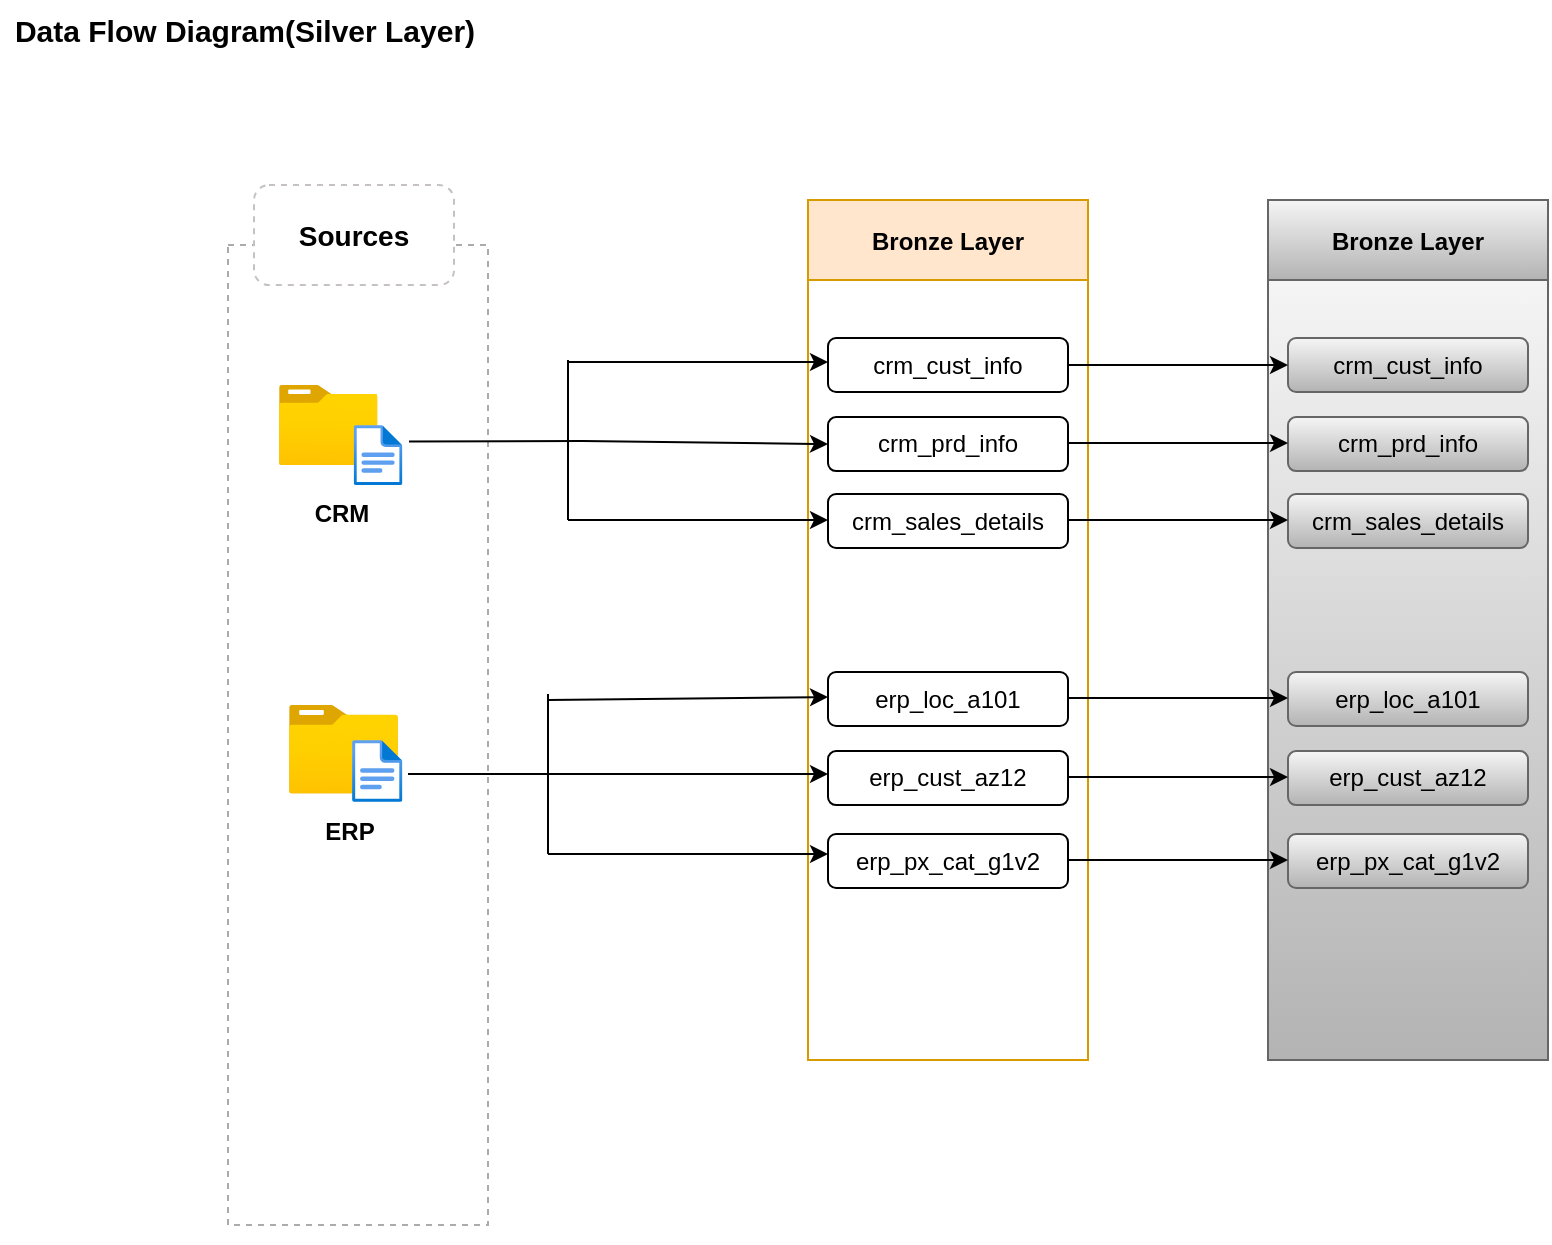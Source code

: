 <mxfile version="27.0.9">
  <diagram name="Page-1" id="m5X9Ndlb4C0uwIu__Fkk">
    <mxGraphModel dx="510" dy="611" grid="1" gridSize="10" guides="1" tooltips="1" connect="1" arrows="1" fold="1" page="1" pageScale="1" pageWidth="850" pageHeight="1100" math="0" shadow="0">
      <root>
        <mxCell id="0" />
        <mxCell id="1" parent="0" />
        <mxCell id="iRyP6-jP_q9jGBDrqHdK-1" value="" style="rounded=0;whiteSpace=wrap;html=1;fillColor=none;dashed=1;strokeColor=light-dark(#ababab, #ededed);" parent="1" vertex="1">
          <mxGeometry x="150" y="142.56" width="130" height="490" as="geometry" />
        </mxCell>
        <mxCell id="iRyP6-jP_q9jGBDrqHdK-2" value="&lt;font&gt;&lt;b style=&quot;&quot;&gt;Sources&lt;/b&gt;&lt;/font&gt;" style="rounded=1;whiteSpace=wrap;html=1;dashed=1;strokeColor=light-dark(#c7c2c2, #ededed);fontSize=14;" parent="1" vertex="1">
          <mxGeometry x="163" y="112.56" width="100" height="50" as="geometry" />
        </mxCell>
        <mxCell id="iRyP6-jP_q9jGBDrqHdK-7" value="&lt;b&gt;&lt;font style=&quot;font-size: 12px;&quot;&gt;Bronze Layer&lt;/font&gt;&lt;/b&gt;" style="rounded=0;whiteSpace=wrap;html=1;fillColor=#ffe6cc;strokeColor=#d79b00;fontSize=14;" parent="1" vertex="1">
          <mxGeometry x="440" y="120" width="140" height="40" as="geometry" />
        </mxCell>
        <mxCell id="iRyP6-jP_q9jGBDrqHdK-8" value="" style="rounded=0;whiteSpace=wrap;html=1;fillColor=none;strokeColor=#d79b00;" parent="1" vertex="1">
          <mxGeometry x="440" y="160" width="140" height="390" as="geometry" />
        </mxCell>
        <mxCell id="iRyP6-jP_q9jGBDrqHdK-15" value="" style="image;aspect=fixed;html=1;points=[];align=center;fontSize=12;image=img/lib/azure2/general/Folder_Blank.svg;" parent="1" vertex="1">
          <mxGeometry x="175.5" y="212.56" width="49.29" height="40" as="geometry" />
        </mxCell>
        <mxCell id="iRyP6-jP_q9jGBDrqHdK-16" value="" style="image;aspect=fixed;html=1;points=[];align=center;fontSize=12;image=img/lib/azure2/general/File.svg;" parent="1" vertex="1">
          <mxGeometry x="212.85" y="232.56" width="24.35" height="30" as="geometry" />
        </mxCell>
        <mxCell id="iRyP6-jP_q9jGBDrqHdK-17" value="CRM" style="text;html=1;align=center;verticalAlign=middle;whiteSpace=wrap;rounded=0;fontStyle=1" parent="1" vertex="1">
          <mxGeometry x="175.7" y="262.56" width="61.5" height="29" as="geometry" />
        </mxCell>
        <mxCell id="iRyP6-jP_q9jGBDrqHdK-18" value="" style="image;aspect=fixed;html=1;points=[];align=center;fontSize=12;image=img/lib/azure2/general/Folder_Blank.svg;" parent="1" vertex="1">
          <mxGeometry x="180.5" y="372.56" width="54.5" height="44.23" as="geometry" />
        </mxCell>
        <mxCell id="iRyP6-jP_q9jGBDrqHdK-19" value="" style="image;aspect=fixed;html=1;points=[];align=center;fontSize=12;image=img/lib/azure2/general/File.svg;" parent="1" vertex="1">
          <mxGeometry x="212.04" y="390" width="25.16" height="31" as="geometry" />
        </mxCell>
        <mxCell id="iRyP6-jP_q9jGBDrqHdK-20" value="ERP" style="text;html=1;align=center;verticalAlign=middle;whiteSpace=wrap;rounded=0;fontStyle=1" parent="1" vertex="1">
          <mxGeometry x="180.5" y="421" width="60" height="30" as="geometry" />
        </mxCell>
        <mxCell id="jI-nzRKR6AHuLzBKIUge-7" value="" style="edgeStyle=orthogonalEdgeStyle;rounded=0;orthogonalLoop=1;jettySize=auto;html=1;" parent="1" edge="1">
          <mxGeometry relative="1" as="geometry">
            <mxPoint x="510" y="236.12" as="targetPoint" />
          </mxGeometry>
        </mxCell>
        <mxCell id="iRyP6-jP_q9jGBDrqHdK-52" value="&lt;font style=&quot;font-size: 15px;&quot;&gt;&lt;b&gt;Data Flow Diagram(Silver Layer)&lt;/b&gt;&lt;/font&gt;" style="text;html=1;align=center;verticalAlign=middle;whiteSpace=wrap;rounded=0;" parent="1" vertex="1">
          <mxGeometry x="36.85" y="20" width="243.15" height="30" as="geometry" />
        </mxCell>
        <mxCell id="jI-nzRKR6AHuLzBKIUge-1" style="edgeStyle=orthogonalEdgeStyle;rounded=0;orthogonalLoop=1;jettySize=auto;html=1;exitX=0.5;exitY=1;exitDx=0;exitDy=0;" parent="1" source="iRyP6-jP_q9jGBDrqHdK-1" target="iRyP6-jP_q9jGBDrqHdK-1" edge="1">
          <mxGeometry relative="1" as="geometry" />
        </mxCell>
        <mxCell id="jI-nzRKR6AHuLzBKIUge-4" style="edgeStyle=orthogonalEdgeStyle;rounded=0;orthogonalLoop=1;jettySize=auto;html=1;exitX=0.5;exitY=1;exitDx=0;exitDy=0;" parent="1" source="iRyP6-jP_q9jGBDrqHdK-1" target="iRyP6-jP_q9jGBDrqHdK-1" edge="1">
          <mxGeometry relative="1" as="geometry" />
        </mxCell>
        <mxCell id="jI-nzRKR6AHuLzBKIUge-8" value="crm_cust_info" style="rounded=1;whiteSpace=wrap;html=1;" parent="1" vertex="1">
          <mxGeometry x="450" y="189" width="120" height="27" as="geometry" />
        </mxCell>
        <mxCell id="jI-nzRKR6AHuLzBKIUge-9" value="crm_prd_info" style="rounded=1;whiteSpace=wrap;html=1;" parent="1" vertex="1">
          <mxGeometry x="450" y="228.56" width="120" height="27" as="geometry" />
        </mxCell>
        <mxCell id="jI-nzRKR6AHuLzBKIUge-10" value="crm_sales_details" style="rounded=1;whiteSpace=wrap;html=1;" parent="1" vertex="1">
          <mxGeometry x="450" y="267" width="120" height="27" as="geometry" />
        </mxCell>
        <mxCell id="jI-nzRKR6AHuLzBKIUge-11" value="" style="endArrow=classic;html=1;rounded=0;exitX=0.836;exitY=0.488;exitDx=0;exitDy=0;exitPerimeter=0;entryX=0;entryY=0.5;entryDx=0;entryDy=0;" parent="1" target="jI-nzRKR6AHuLzBKIUge-9" edge="1">
          <mxGeometry width="50" height="50" relative="1" as="geometry">
            <mxPoint x="240.497" y="240.7" as="sourcePoint" />
            <mxPoint x="457.29" y="200" as="targetPoint" />
            <Array as="points">
              <mxPoint x="327.29" y="240.5" />
            </Array>
          </mxGeometry>
        </mxCell>
        <mxCell id="jI-nzRKR6AHuLzBKIUge-12" value="" style="endArrow=classic;html=1;rounded=0;" parent="1" edge="1">
          <mxGeometry width="50" height="50" relative="1" as="geometry">
            <mxPoint x="320" y="201" as="sourcePoint" />
            <mxPoint x="450" y="201" as="targetPoint" />
          </mxGeometry>
        </mxCell>
        <mxCell id="jI-nzRKR6AHuLzBKIUge-13" value="" style="endArrow=classic;html=1;rounded=0;" parent="1" edge="1">
          <mxGeometry width="50" height="50" relative="1" as="geometry">
            <mxPoint x="320" y="280" as="sourcePoint" />
            <mxPoint x="450" y="280" as="targetPoint" />
          </mxGeometry>
        </mxCell>
        <mxCell id="jI-nzRKR6AHuLzBKIUge-14" value="" style="endArrow=none;html=1;rounded=0;" parent="1" edge="1">
          <mxGeometry width="50" height="50" relative="1" as="geometry">
            <mxPoint x="320" y="280" as="sourcePoint" />
            <mxPoint x="320" y="200" as="targetPoint" />
          </mxGeometry>
        </mxCell>
        <mxCell id="jI-nzRKR6AHuLzBKIUge-15" value="erp_loc_a101" style="rounded=1;whiteSpace=wrap;html=1;" parent="1" vertex="1">
          <mxGeometry x="450" y="356" width="120" height="27" as="geometry" />
        </mxCell>
        <mxCell id="jI-nzRKR6AHuLzBKIUge-16" value="erp_cust_az12" style="rounded=1;whiteSpace=wrap;html=1;" parent="1" vertex="1">
          <mxGeometry x="450" y="395.56" width="120" height="27" as="geometry" />
        </mxCell>
        <mxCell id="jI-nzRKR6AHuLzBKIUge-17" value="erp_px_cat_g1v2" style="rounded=1;whiteSpace=wrap;html=1;" parent="1" vertex="1">
          <mxGeometry x="450" y="437" width="120" height="27" as="geometry" />
        </mxCell>
        <mxCell id="jI-nzRKR6AHuLzBKIUge-18" value="" style="endArrow=classic;html=1;rounded=0;entryX=0;entryY=0.5;entryDx=0;entryDy=0;" parent="1" edge="1">
          <mxGeometry width="50" height="50" relative="1" as="geometry">
            <mxPoint x="310" y="370" as="sourcePoint" />
            <mxPoint x="450" y="368.5" as="targetPoint" />
          </mxGeometry>
        </mxCell>
        <mxCell id="jI-nzRKR6AHuLzBKIUge-19" value="" style="endArrow=classic;html=1;rounded=0;" parent="1" edge="1">
          <mxGeometry width="50" height="50" relative="1" as="geometry">
            <mxPoint x="310" y="447" as="sourcePoint" />
            <mxPoint x="450" y="447" as="targetPoint" />
          </mxGeometry>
        </mxCell>
        <mxCell id="jI-nzRKR6AHuLzBKIUge-20" value="" style="endArrow=none;html=1;rounded=0;" parent="1" edge="1">
          <mxGeometry width="50" height="50" relative="1" as="geometry">
            <mxPoint x="310" y="447" as="sourcePoint" />
            <mxPoint x="310" y="367" as="targetPoint" />
          </mxGeometry>
        </mxCell>
        <mxCell id="jI-nzRKR6AHuLzBKIUge-21" value="" style="endArrow=classic;html=1;rounded=0;" parent="1" edge="1">
          <mxGeometry width="50" height="50" relative="1" as="geometry">
            <mxPoint x="240" y="407" as="sourcePoint" />
            <mxPoint x="450" y="407" as="targetPoint" />
            <Array as="points" />
          </mxGeometry>
        </mxCell>
        <mxCell id="_Th8I7ViiSdxIJyxwdkL-1" value="&lt;b&gt;&lt;font style=&quot;font-size: 12px;&quot;&gt;Bronze Layer&lt;/font&gt;&lt;/b&gt;" style="rounded=0;whiteSpace=wrap;html=1;fontSize=14;fillColor=#f5f5f5;strokeColor=#666666;gradientColor=#b3b3b3;" vertex="1" parent="1">
          <mxGeometry x="670" y="120" width="140" height="40" as="geometry" />
        </mxCell>
        <mxCell id="_Th8I7ViiSdxIJyxwdkL-2" value="" style="rounded=0;whiteSpace=wrap;html=1;fillColor=#f5f5f5;strokeColor=#666666;gradientColor=#b3b3b3;" vertex="1" parent="1">
          <mxGeometry x="670" y="160" width="140" height="390" as="geometry" />
        </mxCell>
        <mxCell id="_Th8I7ViiSdxIJyxwdkL-3" value="crm_cust_info" style="rounded=1;whiteSpace=wrap;html=1;fillColor=#f5f5f5;strokeColor=#666666;gradientColor=#b3b3b3;" vertex="1" parent="1">
          <mxGeometry x="680" y="189" width="120" height="27" as="geometry" />
        </mxCell>
        <mxCell id="_Th8I7ViiSdxIJyxwdkL-4" value="crm_prd_info" style="rounded=1;whiteSpace=wrap;html=1;fillColor=#f5f5f5;strokeColor=#666666;gradientColor=#b3b3b3;" vertex="1" parent="1">
          <mxGeometry x="680" y="228.56" width="120" height="27" as="geometry" />
        </mxCell>
        <mxCell id="_Th8I7ViiSdxIJyxwdkL-5" value="crm_sales_details" style="rounded=1;whiteSpace=wrap;html=1;fillColor=#f5f5f5;strokeColor=#666666;gradientColor=#b3b3b3;" vertex="1" parent="1">
          <mxGeometry x="680" y="267" width="120" height="27" as="geometry" />
        </mxCell>
        <mxCell id="_Th8I7ViiSdxIJyxwdkL-6" value="erp_loc_a101" style="rounded=1;whiteSpace=wrap;html=1;fillColor=#f5f5f5;strokeColor=#666666;gradientColor=#b3b3b3;" vertex="1" parent="1">
          <mxGeometry x="680" y="356" width="120" height="27" as="geometry" />
        </mxCell>
        <mxCell id="_Th8I7ViiSdxIJyxwdkL-7" value="erp_cust_az12" style="rounded=1;whiteSpace=wrap;html=1;fillColor=#f5f5f5;strokeColor=#666666;gradientColor=#b3b3b3;" vertex="1" parent="1">
          <mxGeometry x="680" y="395.56" width="120" height="27" as="geometry" />
        </mxCell>
        <mxCell id="_Th8I7ViiSdxIJyxwdkL-8" value="erp_px_cat_g1v2" style="rounded=1;whiteSpace=wrap;html=1;fillColor=#f5f5f5;strokeColor=#666666;gradientColor=#b3b3b3;" vertex="1" parent="1">
          <mxGeometry x="680" y="437" width="120" height="27" as="geometry" />
        </mxCell>
        <mxCell id="_Th8I7ViiSdxIJyxwdkL-9" value="" style="endArrow=classic;html=1;rounded=0;entryX=0;entryY=0.5;entryDx=0;entryDy=0;exitX=1;exitY=0.5;exitDx=0;exitDy=0;" edge="1" parent="1" source="jI-nzRKR6AHuLzBKIUge-8" target="_Th8I7ViiSdxIJyxwdkL-3">
          <mxGeometry width="50" height="50" relative="1" as="geometry">
            <mxPoint x="570" y="216" as="sourcePoint" />
            <mxPoint x="620" y="166" as="targetPoint" />
          </mxGeometry>
        </mxCell>
        <mxCell id="_Th8I7ViiSdxIJyxwdkL-10" value="" style="endArrow=classic;html=1;rounded=0;entryX=0;entryY=0.5;entryDx=0;entryDy=0;exitX=1;exitY=0.5;exitDx=0;exitDy=0;" edge="1" parent="1">
          <mxGeometry width="50" height="50" relative="1" as="geometry">
            <mxPoint x="570" y="241.56" as="sourcePoint" />
            <mxPoint x="680" y="241.56" as="targetPoint" />
          </mxGeometry>
        </mxCell>
        <mxCell id="_Th8I7ViiSdxIJyxwdkL-11" value="" style="endArrow=classic;html=1;rounded=0;entryX=0;entryY=0.5;entryDx=0;entryDy=0;exitX=1;exitY=0.5;exitDx=0;exitDy=0;" edge="1" parent="1">
          <mxGeometry width="50" height="50" relative="1" as="geometry">
            <mxPoint x="570" y="280" as="sourcePoint" />
            <mxPoint x="680" y="280" as="targetPoint" />
          </mxGeometry>
        </mxCell>
        <mxCell id="_Th8I7ViiSdxIJyxwdkL-12" value="" style="endArrow=classic;html=1;rounded=0;entryX=0;entryY=0.5;entryDx=0;entryDy=0;exitX=1;exitY=0.5;exitDx=0;exitDy=0;" edge="1" parent="1">
          <mxGeometry width="50" height="50" relative="1" as="geometry">
            <mxPoint x="570" y="369" as="sourcePoint" />
            <mxPoint x="680" y="369" as="targetPoint" />
          </mxGeometry>
        </mxCell>
        <mxCell id="_Th8I7ViiSdxIJyxwdkL-13" value="" style="endArrow=classic;html=1;rounded=0;entryX=0;entryY=0.5;entryDx=0;entryDy=0;exitX=1;exitY=0.5;exitDx=0;exitDy=0;" edge="1" parent="1">
          <mxGeometry width="50" height="50" relative="1" as="geometry">
            <mxPoint x="570" y="408.56" as="sourcePoint" />
            <mxPoint x="680" y="408.56" as="targetPoint" />
          </mxGeometry>
        </mxCell>
        <mxCell id="_Th8I7ViiSdxIJyxwdkL-14" value="" style="endArrow=classic;html=1;rounded=0;entryX=0;entryY=0.5;entryDx=0;entryDy=0;exitX=1;exitY=0.5;exitDx=0;exitDy=0;" edge="1" parent="1">
          <mxGeometry width="50" height="50" relative="1" as="geometry">
            <mxPoint x="570" y="450" as="sourcePoint" />
            <mxPoint x="680" y="450" as="targetPoint" />
          </mxGeometry>
        </mxCell>
      </root>
    </mxGraphModel>
  </diagram>
</mxfile>
